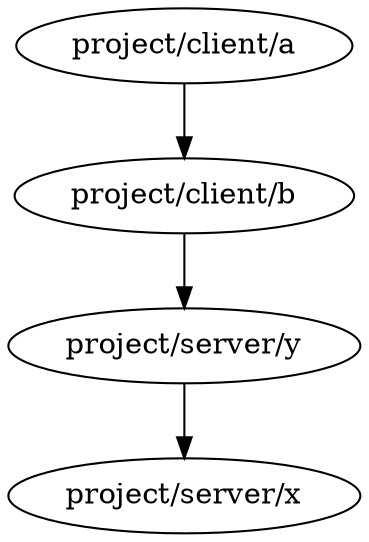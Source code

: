 digraph {
  "project/client/a" -> "project/client/b";
  "project/client/b" -> "project/server/y";
  "project/server/y" -> "project/server/x";
}
